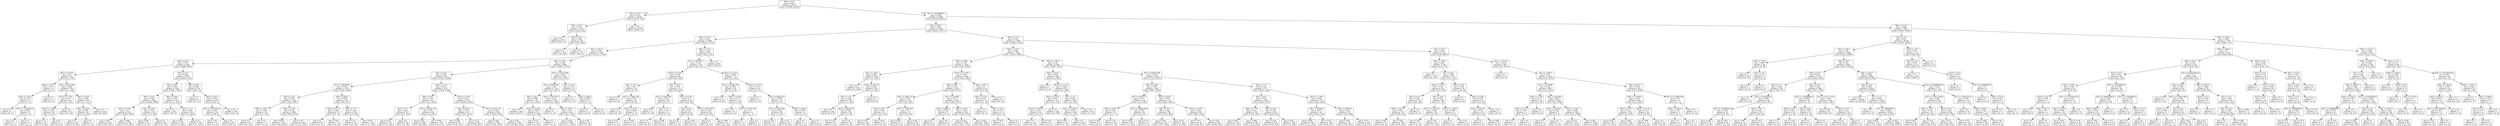 digraph Tree {
node [shape=box] ;
0 [label="X[0] <= 61.0\ngini = 0.435\nsamples = 83151\nvalue = [41986, 89519]"] ;
1 [label="X[5] <= 14.0\ngini = 0.013\nsamples = 20291\nvalue = [31793, 202]"] ;
0 -> 1 [labeldistance=2.5, labelangle=45, headlabel="True"] ;
2 [label="X[6] <= 53.0\ngini = 0.155\nsamples = 1503\nvalue = [2182, 202]"] ;
1 -> 2 ;
3 [label="gini = 0.0\nsamples = 1255\nvalue = [2001, 0]"] ;
2 -> 3 ;
4 [label="X[6] <= 76.0\ngini = 0.498\nsamples = 248\nvalue = [181, 202]"] ;
2 -> 4 ;
5 [label="gini = 0.0\nsamples = 143\nvalue = [0, 202]"] ;
4 -> 5 ;
6 [label="gini = 0.0\nsamples = 105\nvalue = [181, 0]"] ;
4 -> 6 ;
7 [label="gini = 0.0\nsamples = 18788\nvalue = [29611, 0]"] ;
1 -> 7 ;
8 [label="X[3] <= 45166666.0\ngini = 0.184\nsamples = 62860\nvalue = [10193, 89317]"] ;
0 -> 8 [labeldistance=2.5, labelangle=-45, headlabel="False"] ;
9 [label="X[6] <= 987.0\ngini = 0.309\nsamples = 27049\nvalue = [8202, 34737]"] ;
8 -> 9 ;
10 [label="X[6] <= 977.0\ngini = 0.383\nsamples = 14953\nvalue = [6134, 17675]"] ;
9 -> 10 ;
11 [label="X[6] <= 561.0\ngini = 0.358\nsamples = 14321\nvalue = [5312, 17460]"] ;
10 -> 11 ;
12 [label="X[0] <= 62.5\ngini = 0.453\nsamples = 4497\nvalue = [2490, 4690]"] ;
11 -> 12 ;
13 [label="X[10] <= 0.023\ngini = 0.01\nsamples = 736\nvalue = [6, 1174]"] ;
12 -> 13 ;
14 [label="X[6] <= 127.0\ngini = 0.278\nsamples = 6\nvalue = [1, 5]"] ;
13 -> 14 ;
15 [label="X[6] <= 119.0\ngini = 0.375\nsamples = 4\nvalue = [1, 3]"] ;
14 -> 15 ;
16 [label="gini = 0.0\nsamples = 1\nvalue = [0, 1]"] ;
15 -> 16 ;
17 [label="X[7] <= 121609.582\ngini = 0.444\nsamples = 3\nvalue = [1, 2]"] ;
15 -> 17 ;
18 [label="gini = 0.0\nsamples = 1\nvalue = [0, 1]"] ;
17 -> 18 ;
19 [label="gini = 0.5\nsamples = 2\nvalue = [1, 1]"] ;
17 -> 19 ;
20 [label="gini = 0.0\nsamples = 2\nvalue = [0, 2]"] ;
14 -> 20 ;
21 [label="X[3] <= 1572.394\ngini = 0.008\nsamples = 730\nvalue = [5, 1169]"] ;
13 -> 21 ;
22 [label="X[10] <= 1.704\ngini = 0.05\nsamples = 96\nvalue = [4, 152]"] ;
21 -> 22 ;
23 [label="X[10] <= 1.698\ngini = 0.198\nsamples = 20\nvalue = [4, 32]"] ;
22 -> 23 ;
24 [label="gini = 0.111\nsamples = 19\nvalue = [2, 32]"] ;
23 -> 24 ;
25 [label="gini = 0.0\nsamples = 1\nvalue = [2, 0]"] ;
23 -> 25 ;
26 [label="gini = 0.0\nsamples = 76\nvalue = [0, 120]"] ;
22 -> 26 ;
27 [label="X[9] <= 0.032\ngini = 0.002\nsamples = 634\nvalue = [1, 1017]"] ;
21 -> 27 ;
28 [label="X[9] <= 0.032\ngini = 0.028\nsamples = 41\nvalue = [1, 69]"] ;
27 -> 28 ;
29 [label="gini = 0.0\nsamples = 40\nvalue = [0, 69]"] ;
28 -> 29 ;
30 [label="gini = 0.0\nsamples = 1\nvalue = [1, 0]"] ;
28 -> 30 ;
31 [label="gini = 0.0\nsamples = 593\nvalue = [0, 948]"] ;
27 -> 31 ;
32 [label="X[1] <= 4.0\ngini = 0.485\nsamples = 3761\nvalue = [2484, 3516]"] ;
12 -> 32 ;
33 [label="X[8] <= 56.5\ngini = 0.463\nsamples = 3459\nvalue = [2001, 3501]"] ;
32 -> 33 ;
34 [label="X[5] <= 45.5\ngini = 0.498\nsamples = 2444\nvalue = [1840, 2060]"] ;
33 -> 34 ;
35 [label="X[9] <= 0.126\ngini = 0.5\nsamples = 2335\nvalue = [1828, 1896]"] ;
34 -> 35 ;
36 [label="gini = 0.487\nsamples = 1015\nvalue = [674, 931]"] ;
35 -> 36 ;
37 [label="gini = 0.496\nsamples = 1320\nvalue = [1154, 965]"] ;
35 -> 37 ;
38 [label="X[2] <= 156.0\ngini = 0.127\nsamples = 109\nvalue = [12, 164]"] ;
34 -> 38 ;
39 [label="gini = 0.426\nsamples = 24\nvalue = [12, 27]"] ;
38 -> 39 ;
40 [label="gini = 0.0\nsamples = 85\nvalue = [0, 137]"] ;
38 -> 40 ;
41 [label="X[0] <= 159.0\ngini = 0.181\nsamples = 1015\nvalue = [161, 1441]"] ;
33 -> 41 ;
42 [label="gini = 0.0\nsamples = 102\nvalue = [158, 0]"] ;
41 -> 42 ;
43 [label="X[1] <= 1.0\ngini = 0.004\nsamples = 913\nvalue = [3, 1441]"] ;
41 -> 43 ;
44 [label="gini = 0.024\nsamples = 167\nvalue = [3, 248]"] ;
43 -> 44 ;
45 [label="gini = 0.0\nsamples = 746\nvalue = [0, 1193]"] ;
43 -> 45 ;
46 [label="X[6] <= 82.0\ngini = 0.058\nsamples = 302\nvalue = [483, 15]"] ;
32 -> 46 ;
47 [label="gini = 0.0\nsamples = 9\nvalue = [0, 11]"] ;
46 -> 47 ;
48 [label="X[6] <= 142.0\ngini = 0.016\nsamples = 293\nvalue = [483, 4]"] ;
46 -> 48 ;
49 [label="X[3] <= 35333332.0\ngini = 0.045\nsamples = 104\nvalue = [168, 4]"] ;
48 -> 49 ;
50 [label="gini = 0.49\nsamples = 5\nvalue = [3, 4]"] ;
49 -> 50 ;
51 [label="gini = 0.0\nsamples = 99\nvalue = [165, 0]"] ;
49 -> 51 ;
52 [label="gini = 0.0\nsamples = 189\nvalue = [315, 0]"] ;
48 -> 52 ;
53 [label="X[5] <= 170.5\ngini = 0.296\nsamples = 9824\nvalue = [2822, 12770]"] ;
11 -> 53 ;
54 [label="X[5] <= 44.5\ngini = 0.339\nsamples = 8101\nvalue = [2790, 10098]"] ;
53 -> 54 ;
55 [label="X[7] <= 3989.958\ngini = 0.159\nsamples = 2974\nvalue = [410, 4309]"] ;
54 -> 55 ;
56 [label="X[5] <= 22.0\ngini = 0.145\nsamples = 2735\nvalue = [341, 3997]"] ;
55 -> 56 ;
57 [label="X[8] <= 126.5\ngini = 0.016\nsamples = 82\nvalue = [1, 125]"] ;
56 -> 57 ;
58 [label="gini = 0.0\nsamples = 81\nvalue = [0, 125]"] ;
57 -> 58 ;
59 [label="gini = 0.0\nsamples = 1\nvalue = [1, 0]"] ;
57 -> 59 ;
60 [label="X[9] <= 0.137\ngini = 0.148\nsamples = 2653\nvalue = [340, 3872]"] ;
56 -> 60 ;
61 [label="gini = 0.059\nsamples = 1313\nvalue = [64, 2033]"] ;
60 -> 61 ;
62 [label="gini = 0.227\nsamples = 1340\nvalue = [276, 1839]"] ;
60 -> 62 ;
63 [label="X[6] <= 682.0\ngini = 0.297\nsamples = 239\nvalue = [69, 312]"] ;
55 -> 63 ;
64 [label="X[9] <= 0.122\ngini = 0.493\nsamples = 79\nvalue = [55, 70]"] ;
63 -> 64 ;
65 [label="gini = 0.5\nsamples = 64\nvalue = [51, 51]"] ;
64 -> 65 ;
66 [label="gini = 0.287\nsamples = 15\nvalue = [4, 19]"] ;
64 -> 66 ;
67 [label="X[8] <= 77.0\ngini = 0.103\nsamples = 160\nvalue = [14, 242]"] ;
63 -> 67 ;
68 [label="gini = 0.217\nsamples = 59\nvalue = [13, 92]"] ;
67 -> 68 ;
69 [label="gini = 0.013\nsamples = 101\nvalue = [1, 150]"] ;
67 -> 69 ;
70 [label="X[10] <= 0.33\ngini = 0.413\nsamples = 5127\nvalue = [2380, 5789]"] ;
54 -> 70 ;
71 [label="X[8] <= 76.5\ngini = 0.103\nsamples = 815\nvalue = [72, 1244]"] ;
70 -> 71 ;
72 [label="X[4] <= 7.0\ngini = 0.291\nsamples = 197\nvalue = [57, 265]"] ;
71 -> 72 ;
73 [label="gini = 0.319\nsamples = 174\nvalue = [57, 229]"] ;
72 -> 73 ;
74 [label="gini = 0.0\nsamples = 23\nvalue = [0, 36]"] ;
72 -> 74 ;
75 [label="X[7] <= 28481.419\ngini = 0.03\nsamples = 618\nvalue = [15, 979]"] ;
71 -> 75 ;
76 [label="gini = 0.015\nsamples = 499\nvalue = [6, 808]"] ;
75 -> 76 ;
77 [label="gini = 0.095\nsamples = 119\nvalue = [9, 171]"] ;
75 -> 77 ;
78 [label="X[10] <= 0.507\ngini = 0.447\nsamples = 4312\nvalue = [2308, 4545]"] ;
70 -> 78 ;
79 [label="X[6] <= 673.0\ngini = 0.373\nsamples = 917\nvalue = [355, 1078]"] ;
78 -> 79 ;
80 [label="gini = 0.498\nsamples = 250\nvalue = [186, 211]"] ;
79 -> 80 ;
81 [label="gini = 0.273\nsamples = 667\nvalue = [169, 867]"] ;
79 -> 81 ;
82 [label="X[7] <= 4102.741\ngini = 0.461\nsamples = 3395\nvalue = [1953, 3467]"] ;
78 -> 82 ;
83 [label="gini = 0.406\nsamples = 1607\nvalue = [729, 1844]"] ;
82 -> 83 ;
84 [label="gini = 0.49\nsamples = 1788\nvalue = [1224, 1623]"] ;
82 -> 84 ;
85 [label="X[3] <= 31357.498\ngini = 0.023\nsamples = 1723\nvalue = [32, 2672]"] ;
53 -> 85 ;
86 [label="X[3] <= 9026.983\ngini = 0.02\nsamples = 1710\nvalue = [27, 2657]"] ;
85 -> 86 ;
87 [label="X[8] <= 83.5\ngini = 0.006\nsamples = 781\nvalue = [4, 1225]"] ;
86 -> 87 ;
88 [label="gini = 0.0\nsamples = 548\nvalue = [0, 877]"] ;
87 -> 88 ;
89 [label="X[10] <= 6.226\ngini = 0.022\nsamples = 233\nvalue = [4, 348]"] ;
87 -> 89 ;
90 [label="gini = 0.017\nsamples = 231\nvalue = [3, 347]"] ;
89 -> 90 ;
91 [label="gini = 0.5\nsamples = 2\nvalue = [1, 1]"] ;
89 -> 91 ;
92 [label="X[3] <= 9037.471\ngini = 0.031\nsamples = 929\nvalue = [23, 1432]"] ;
86 -> 92 ;
93 [label="gini = 0.0\nsamples = 1\nvalue = [1, 0]"] ;
92 -> 93 ;
94 [label="X[6] <= 955.0\ngini = 0.03\nsamples = 928\nvalue = [22, 1432]"] ;
92 -> 94 ;
95 [label="gini = 0.024\nsamples = 896\nvalue = [17, 1389]"] ;
94 -> 95 ;
96 [label="gini = 0.187\nsamples = 32\nvalue = [5, 43]"] ;
94 -> 96 ;
97 [label="X[4] <= 12.0\ngini = 0.375\nsamples = 13\nvalue = [5, 15]"] ;
85 -> 97 ;
98 [label="gini = 0.0\nsamples = 10\nvalue = [0, 12]"] ;
97 -> 98 ;
99 [label="X[6] <= 848.0\ngini = 0.469\nsamples = 3\nvalue = [5, 3]"] ;
97 -> 99 ;
100 [label="gini = 0.0\nsamples = 1\nvalue = [5, 0]"] ;
99 -> 100 ;
101 [label="gini = 0.0\nsamples = 2\nvalue = [0, 3]"] ;
99 -> 101 ;
102 [label="X[8] <= 131.0\ngini = 0.329\nsamples = 632\nvalue = [822, 215]"] ;
10 -> 102 ;
103 [label="X[7] <= 5679.817\ngini = 0.321\nsamples = 176\nvalue = [54, 215]"] ;
102 -> 103 ;
104 [label="X[10] <= 0.726\ngini = 0.436\nsamples = 99\nvalue = [50, 106]"] ;
103 -> 104 ;
105 [label="X[5] <= 44.5\ngini = 0.24\nsamples = 29\nvalue = [6, 37]"] ;
104 -> 105 ;
106 [label="gini = 0.0\nsamples = 4\nvalue = [0, 4]"] ;
105 -> 106 ;
107 [label="X[3] <= 13882.541\ngini = 0.26\nsamples = 25\nvalue = [6, 33]"] ;
105 -> 107 ;
108 [label="gini = 0.0\nsamples = 10\nvalue = [0, 18]"] ;
107 -> 108 ;
109 [label="X[10] <= 0.457\ngini = 0.408\nsamples = 15\nvalue = [6, 15]"] ;
107 -> 109 ;
110 [label="gini = 0.153\nsamples = 9\nvalue = [1, 11]"] ;
109 -> 110 ;
111 [label="gini = 0.494\nsamples = 6\nvalue = [5, 4]"] ;
109 -> 111 ;
112 [label="X[5] <= 49.5\ngini = 0.476\nsamples = 70\nvalue = [44, 69]"] ;
104 -> 112 ;
113 [label="X[3] <= 5049.756\ngini = 0.239\nsamples = 22\nvalue = [5, 31]"] ;
112 -> 113 ;
114 [label="gini = 0.0\nsamples = 11\nvalue = [0, 19]"] ;
113 -> 114 ;
115 [label="X[4] <= 7.0\ngini = 0.415\nsamples = 11\nvalue = [5, 12]"] ;
113 -> 115 ;
116 [label="gini = 0.0\nsamples = 4\nvalue = [0, 6]"] ;
115 -> 116 ;
117 [label="gini = 0.496\nsamples = 7\nvalue = [5, 6]"] ;
115 -> 117 ;
118 [label="X[9] <= 0.194\ngini = 0.5\nsamples = 48\nvalue = [39, 38]"] ;
112 -> 118 ;
119 [label="X[4] <= 9.0\ngini = 0.367\nsamples = 22\nvalue = [25, 8]"] ;
118 -> 119 ;
120 [label="gini = 0.32\nsamples = 4\nvalue = [1, 4]"] ;
119 -> 120 ;
121 [label="gini = 0.245\nsamples = 18\nvalue = [24, 4]"] ;
119 -> 121 ;
122 [label="X[3] <= 3674.097\ngini = 0.434\nsamples = 26\nvalue = [14, 30]"] ;
118 -> 122 ;
123 [label="gini = 0.0\nsamples = 5\nvalue = [0, 10]"] ;
122 -> 123 ;
124 [label="gini = 0.484\nsamples = 21\nvalue = [14, 20]"] ;
122 -> 124 ;
125 [label="X[10] <= 0.723\ngini = 0.068\nsamples = 77\nvalue = [4, 109]"] ;
103 -> 125 ;
126 [label="X[3] <= 29384.142\ngini = 0.029\nsamples = 45\nvalue = [1, 68]"] ;
125 -> 126 ;
127 [label="gini = 0.0\nsamples = 31\nvalue = [0, 52]"] ;
126 -> 127 ;
128 [label="X[9] <= 0.078\ngini = 0.111\nsamples = 14\nvalue = [1, 16]"] ;
126 -> 128 ;
129 [label="gini = 0.0\nsamples = 12\nvalue = [0, 15]"] ;
128 -> 129 ;
130 [label="X[3] <= 31545.128\ngini = 0.5\nsamples = 2\nvalue = [1, 1]"] ;
128 -> 130 ;
131 [label="gini = 0.0\nsamples = 1\nvalue = [1, 0]"] ;
130 -> 131 ;
132 [label="gini = 0.0\nsamples = 1\nvalue = [0, 1]"] ;
130 -> 132 ;
133 [label="X[10] <= 0.735\ngini = 0.127\nsamples = 32\nvalue = [3, 41]"] ;
125 -> 133 ;
134 [label="gini = 0.0\nsamples = 1\nvalue = [1, 0]"] ;
133 -> 134 ;
135 [label="X[3] <= 9649.827\ngini = 0.089\nsamples = 31\nvalue = [2, 41]"] ;
133 -> 135 ;
136 [label="X[7] <= 5991.596\ngini = 0.049\nsamples = 29\nvalue = [1, 39]"] ;
135 -> 136 ;
137 [label="gini = 0.278\nsamples = 3\nvalue = [1, 5]"] ;
136 -> 137 ;
138 [label="gini = 0.0\nsamples = 26\nvalue = [0, 34]"] ;
136 -> 138 ;
139 [label="X[6] <= 983.0\ngini = 0.444\nsamples = 2\nvalue = [1, 2]"] ;
135 -> 139 ;
140 [label="gini = 0.0\nsamples = 1\nvalue = [1, 0]"] ;
139 -> 140 ;
141 [label="gini = 0.0\nsamples = 1\nvalue = [0, 2]"] ;
139 -> 141 ;
142 [label="gini = 0.0\nsamples = 456\nvalue = [768, 0]"] ;
102 -> 142 ;
143 [label="X[4] <= 17.0\ngini = 0.193\nsamples = 12096\nvalue = [2068, 17062]"] ;
9 -> 143 ;
144 [label="X[8] <= 133.5\ngini = 0.262\nsamples = 7824\nvalue = [1919, 10442]"] ;
143 -> 144 ;
145 [label="X[9] <= 0.068\ngini = 0.144\nsamples = 3522\nvalue = [432, 5090]"] ;
144 -> 145 ;
146 [label="X[2] <= 156.0\ngini = 0.009\nsamples = 1028\nvalue = [7, 1591]"] ;
145 -> 146 ;
147 [label="gini = 0.0\nsamples = 676\nvalue = [0, 1048]"] ;
146 -> 147 ;
148 [label="X[10] <= 38.737\ngini = 0.025\nsamples = 352\nvalue = [7, 543]"] ;
146 -> 148 ;
149 [label="X[4] <= 11.0\ngini = 0.004\nsamples = 349\nvalue = [1, 543]"] ;
148 -> 149 ;
150 [label="gini = 0.0\nsamples = 304\nvalue = [0, 474]"] ;
149 -> 150 ;
151 [label="X[3] <= 5824.755\ngini = 0.028\nsamples = 45\nvalue = [1, 69]"] ;
149 -> 151 ;
152 [label="gini = 0.245\nsamples = 6\nvalue = [1, 6]"] ;
151 -> 152 ;
153 [label="gini = 0.0\nsamples = 39\nvalue = [0, 63]"] ;
151 -> 153 ;
154 [label="gini = 0.0\nsamples = 3\nvalue = [6, 0]"] ;
148 -> 154 ;
155 [label="X[10] <= 51.655\ngini = 0.193\nsamples = 2494\nvalue = [425, 3499]"] ;
145 -> 155 ;
156 [label="X[8] <= 78.5\ngini = 0.187\nsamples = 2470\nvalue = [404, 3477]"] ;
155 -> 156 ;
157 [label="X[3] <= 5646.374\ngini = 0.391\nsamples = 140\nvalue = [58, 160]"] ;
156 -> 157 ;
158 [label="X[5] <= 58.0\ngini = 0.181\nsamples = 83\nvalue = [13, 116]"] ;
157 -> 158 ;
159 [label="gini = 0.074\nsamples = 68\nvalue = [4, 100]"] ;
158 -> 159 ;
160 [label="gini = 0.461\nsamples = 15\nvalue = [9, 16]"] ;
158 -> 160 ;
161 [label="X[7] <= 3768.819\ngini = 0.5\nsamples = 57\nvalue = [45, 44]"] ;
157 -> 161 ;
162 [label="gini = 0.245\nsamples = 9\nvalue = [12, 2]"] ;
161 -> 162 ;
163 [label="gini = 0.493\nsamples = 48\nvalue = [33, 42]"] ;
161 -> 163 ;
164 [label="X[7] <= 124.493\ngini = 0.171\nsamples = 2330\nvalue = [346, 3317]"] ;
156 -> 164 ;
165 [label="X[6] <= 2060.0\ngini = 0.346\nsamples = 6\nvalue = [7, 2]"] ;
164 -> 165 ;
166 [label="gini = 0.0\nsamples = 2\nvalue = [0, 2]"] ;
165 -> 166 ;
167 [label="gini = 0.0\nsamples = 4\nvalue = [7, 0]"] ;
165 -> 167 ;
168 [label="X[8] <= 101.5\ngini = 0.168\nsamples = 2324\nvalue = [339, 3315]"] ;
164 -> 168 ;
169 [label="gini = 0.215\nsamples = 1295\nvalue = [247, 1765]"] ;
168 -> 169 ;
170 [label="gini = 0.106\nsamples = 1029\nvalue = [92, 1550]"] ;
168 -> 170 ;
171 [label="X[8] <= 58.5\ngini = 0.5\nsamples = 24\nvalue = [21, 22]"] ;
155 -> 171 ;
172 [label="X[9] <= 0.135\ngini = 0.437\nsamples = 16\nvalue = [21, 10]"] ;
171 -> 172 ;
173 [label="gini = 0.0\nsamples = 4\nvalue = [0, 7]"] ;
172 -> 173 ;
174 [label="X[8] <= 55.5\ngini = 0.219\nsamples = 12\nvalue = [21, 3]"] ;
172 -> 174 ;
175 [label="gini = 0.397\nsamples = 7\nvalue = [8, 3]"] ;
174 -> 175 ;
176 [label="gini = 0.0\nsamples = 5\nvalue = [13, 0]"] ;
174 -> 176 ;
177 [label="gini = 0.0\nsamples = 8\nvalue = [0, 12]"] ;
171 -> 177 ;
178 [label="X[2] <= 156.0\ngini = 0.34\nsamples = 4302\nvalue = [1487, 5352]"] ;
144 -> 178 ;
179 [label="X[0] <= 253.0\ngini = 0.025\nsamples = 638\nvalue = [13, 999]"] ;
178 -> 179 ;
180 [label="gini = 0.0\nsamples = 1\nvalue = [2, 0]"] ;
179 -> 180 ;
181 [label="X[10] <= 13.125\ngini = 0.022\nsamples = 637\nvalue = [11, 999]"] ;
179 -> 181 ;
182 [label="X[6] <= 2153.0\ngini = 0.06\nsamples = 197\nvalue = [10, 312]"] ;
181 -> 182 ;
183 [label="X[10] <= 9.903\ngini = 0.203\nsamples = 49\nvalue = [10, 77]"] ;
182 -> 183 ;
184 [label="gini = 0.0\nsamples = 43\nvalue = [0, 76]"] ;
183 -> 184 ;
185 [label="gini = 0.165\nsamples = 6\nvalue = [10, 1]"] ;
183 -> 185 ;
186 [label="gini = 0.0\nsamples = 148\nvalue = [0, 235]"] ;
182 -> 186 ;
187 [label="X[1] <= 4.0\ngini = 0.003\nsamples = 440\nvalue = [1, 687]"] ;
181 -> 187 ;
188 [label="X[3] <= 523.033\ngini = 0.005\nsamples = 238\nvalue = [1, 370]"] ;
187 -> 188 ;
189 [label="gini = 0.095\nsamples = 13\nvalue = [1, 19]"] ;
188 -> 189 ;
190 [label="gini = 0.0\nsamples = 225\nvalue = [0, 351]"] ;
188 -> 190 ;
191 [label="gini = 0.0\nsamples = 202\nvalue = [0, 317]"] ;
187 -> 191 ;
192 [label="X[3] <= 48109.369\ngini = 0.378\nsamples = 3664\nvalue = [1474, 4353]"] ;
178 -> 192 ;
193 [label="X[9] <= 0.085\ngini = 0.401\nsamples = 1887\nvalue = [841, 2189]"] ;
192 -> 193 ;
194 [label="X[7] <= 6236.11\ngini = 0.113\nsamples = 136\nvalue = [13, 204]"] ;
193 -> 194 ;
195 [label="X[8] <= 148.5\ngini = 0.219\nsamples = 51\nvalue = [11, 77]"] ;
194 -> 195 ;
196 [label="gini = 0.444\nsamples = 6\nvalue = [6, 3]"] ;
195 -> 196 ;
197 [label="gini = 0.119\nsamples = 45\nvalue = [5, 74]"] ;
195 -> 197 ;
198 [label="X[7] <= 58942.816\ngini = 0.031\nsamples = 85\nvalue = [2, 127]"] ;
194 -> 198 ;
199 [label="gini = 0.016\nsamples = 82\nvalue = [1, 124]"] ;
198 -> 199 ;
200 [label="gini = 0.375\nsamples = 3\nvalue = [1, 3]"] ;
198 -> 200 ;
201 [label="X[8] <= 229.5\ngini = 0.415\nsamples = 1751\nvalue = [828, 1985]"] ;
193 -> 201 ;
202 [label="X[5] <= 57.5\ngini = 0.344\nsamples = 769\nvalue = [273, 962]"] ;
201 -> 202 ;
203 [label="gini = 0.414\nsamples = 576\nvalue = [271, 656]"] ;
202 -> 203 ;
204 [label="gini = 0.013\nsamples = 193\nvalue = [2, 306]"] ;
202 -> 204 ;
205 [label="X[10] <= 0.476\ngini = 0.456\nsamples = 982\nvalue = [555, 1023]"] ;
201 -> 205 ;
206 [label="gini = 0.471\nsamples = 50\nvalue = [49, 30]"] ;
205 -> 206 ;
207 [label="gini = 0.447\nsamples = 932\nvalue = [506, 993]"] ;
205 -> 207 ;
208 [label="X[4] <= 11.0\ngini = 0.35\nsamples = 1777\nvalue = [633, 2164]"] ;
192 -> 208 ;
209 [label="X[5] <= 44.5\ngini = 0.278\nsamples = 1003\nvalue = [268, 1335]"] ;
208 -> 209 ;
210 [label="X[9] <= 0.128\ngini = 0.411\nsamples = 341\nvalue = [163, 401]"] ;
209 -> 210 ;
211 [label="gini = 0.263\nsamples = 132\nvalue = [33, 179]"] ;
210 -> 211 ;
212 [label="gini = 0.466\nsamples = 209\nvalue = [130, 222]"] ;
210 -> 212 ;
213 [label="X[5] <= 56.5\ngini = 0.182\nsamples = 662\nvalue = [105, 934]"] ;
209 -> 213 ;
214 [label="gini = 0.234\nsamples = 478\nvalue = [102, 650]"] ;
213 -> 214 ;
215 [label="gini = 0.021\nsamples = 184\nvalue = [3, 284]"] ;
213 -> 215 ;
216 [label="X[10] <= 1.081\ngini = 0.424\nsamples = 774\nvalue = [365, 829]"] ;
208 -> 216 ;
217 [label="X[6] <= 35030.0\ngini = 0.477\nsamples = 367\nvalue = [222, 343]"] ;
216 -> 217 ;
218 [label="gini = 0.499\nsamples = 199\nvalue = [157, 146]"] ;
217 -> 218 ;
219 [label="gini = 0.373\nsamples = 168\nvalue = [65, 197]"] ;
217 -> 219 ;
220 [label="X[6] <= 68149.0\ngini = 0.351\nsamples = 407\nvalue = [143, 486]"] ;
216 -> 220 ;
221 [label="gini = 0.445\nsamples = 197\nvalue = [104, 207]"] ;
220 -> 221 ;
222 [label="gini = 0.215\nsamples = 210\nvalue = [39, 279]"] ;
220 -> 222 ;
223 [label="X[5] <= 56.5\ngini = 0.043\nsamples = 4272\nvalue = [149, 6620]"] ;
143 -> 223 ;
224 [label="X[0] <= 158.0\ngini = 0.295\nsamples = 395\nvalue = [112, 510]"] ;
223 -> 224 ;
225 [label="gini = 0.0\nsamples = 125\nvalue = [0, 187]"] ;
224 -> 225 ;
226 [label="X[5] <= 48.5\ngini = 0.382\nsamples = 270\nvalue = [112, 323]"] ;
224 -> 226 ;
227 [label="X[10] <= 2.714\ngini = 0.321\nsamples = 231\nvalue = [76, 303]"] ;
226 -> 227 ;
228 [label="X[5] <= 45.5\ngini = 0.425\nsamples = 135\nvalue = [69, 156]"] ;
227 -> 228 ;
229 [label="X[8] <= 1211.5\ngini = 0.427\nsamples = 133\nvalue = [69, 154]"] ;
228 -> 229 ;
230 [label="gini = 0.194\nsamples = 33\nvalue = [41, 5]"] ;
229 -> 230 ;
231 [label="gini = 0.266\nsamples = 100\nvalue = [28, 149]"] ;
229 -> 231 ;
232 [label="gini = 0.0\nsamples = 2\nvalue = [0, 2]"] ;
228 -> 232 ;
233 [label="X[5] <= 45.5\ngini = 0.087\nsamples = 96\nvalue = [7, 147]"] ;
227 -> 233 ;
234 [label="X[7] <= 1138.427\ngini = 0.066\nsamples = 92\nvalue = [5, 142]"] ;
233 -> 234 ;
235 [label="gini = 0.291\nsamples = 11\nvalue = [3, 14]"] ;
234 -> 235 ;
236 [label="gini = 0.03\nsamples = 81\nvalue = [2, 128]"] ;
234 -> 236 ;
237 [label="X[10] <= 15.243\ngini = 0.408\nsamples = 4\nvalue = [2, 5]"] ;
233 -> 237 ;
238 [label="gini = 0.0\nsamples = 1\nvalue = [2, 0]"] ;
237 -> 238 ;
239 [label="gini = 0.0\nsamples = 3\nvalue = [0, 5]"] ;
237 -> 239 ;
240 [label="X[8] <= 55.5\ngini = 0.459\nsamples = 39\nvalue = [36, 20]"] ;
226 -> 240 ;
241 [label="gini = 0.0\nsamples = 5\nvalue = [0, 8]"] ;
240 -> 241 ;
242 [label="X[9] <= 0.203\ngini = 0.375\nsamples = 34\nvalue = [36, 12]"] ;
240 -> 242 ;
243 [label="X[3] <= 246.127\ngini = 0.34\nsamples = 32\nvalue = [36, 10]"] ;
242 -> 243 ;
244 [label="gini = 0.0\nsamples = 2\nvalue = [0, 2]"] ;
243 -> 244 ;
245 [label="gini = 0.298\nsamples = 30\nvalue = [36, 8]"] ;
243 -> 245 ;
246 [label="gini = 0.0\nsamples = 2\nvalue = [0, 2]"] ;
242 -> 246 ;
247 [label="X[3] <= 172.091\ngini = 0.012\nsamples = 3877\nvalue = [37, 6110]"] ;
223 -> 247 ;
248 [label="gini = 0.0\nsamples = 2\nvalue = [4, 0]"] ;
247 -> 248 ;
249 [label="X[5] <= 1048.0\ngini = 0.011\nsamples = 3875\nvalue = [33, 6110]"] ;
247 -> 249 ;
250 [label="X[7] <= 257.008\ngini = 0.007\nsamples = 3037\nvalue = [17, 4814]"] ;
249 -> 250 ;
251 [label="X[9] <= 0.148\ngini = 0.111\nsamples = 10\nvalue = [1, 16]"] ;
250 -> 251 ;
252 [label="X[9] <= 0.125\ngini = 0.219\nsamples = 5\nvalue = [1, 7]"] ;
251 -> 252 ;
253 [label="gini = 0.0\nsamples = 4\nvalue = [0, 7]"] ;
252 -> 253 ;
254 [label="gini = 0.0\nsamples = 1\nvalue = [1, 0]"] ;
252 -> 254 ;
255 [label="gini = 0.0\nsamples = 5\nvalue = [0, 9]"] ;
251 -> 255 ;
256 [label="X[3] <= 264.996\ngini = 0.007\nsamples = 3027\nvalue = [16, 4798]"] ;
250 -> 256 ;
257 [label="X[3] <= 252.895\ngini = 0.444\nsamples = 3\nvalue = [1, 2]"] ;
256 -> 257 ;
258 [label="gini = 0.0\nsamples = 2\nvalue = [0, 2]"] ;
257 -> 258 ;
259 [label="gini = 0.0\nsamples = 1\nvalue = [1, 0]"] ;
257 -> 259 ;
260 [label="X[9] <= 0.106\ngini = 0.006\nsamples = 3024\nvalue = [15, 4796]"] ;
256 -> 260 ;
261 [label="gini = 0.013\nsamples = 1371\nvalue = [14, 2201]"] ;
260 -> 261 ;
262 [label="gini = 0.001\nsamples = 1653\nvalue = [1, 2595]"] ;
260 -> 262 ;
263 [label="X[8] <= 615.0\ngini = 0.024\nsamples = 838\nvalue = [16, 1296]"] ;
249 -> 263 ;
264 [label="X[6] <= 10158.0\ngini = 0.018\nsamples = 829\nvalue = [12, 1283]"] ;
263 -> 264 ;
265 [label="X[10] <= 0.78\ngini = 0.013\nsamples = 784\nvalue = [8, 1219]"] ;
264 -> 265 ;
266 [label="gini = 0.076\nsamples = 80\nvalue = [5, 122]"] ;
265 -> 266 ;
267 [label="gini = 0.005\nsamples = 704\nvalue = [3, 1097]"] ;
265 -> 267 ;
268 [label="X[10] <= 15.312\ngini = 0.111\nsamples = 45\nvalue = [4, 64]"] ;
264 -> 268 ;
269 [label="gini = 0.346\nsamples = 11\nvalue = [4, 14]"] ;
268 -> 269 ;
270 [label="gini = 0.0\nsamples = 34\nvalue = [0, 50]"] ;
268 -> 270 ;
271 [label="X[7] <= 216490.992\ngini = 0.36\nsamples = 9\nvalue = [4, 13]"] ;
263 -> 271 ;
272 [label="X[8] <= 1058.5\ngini = 0.32\nsamples = 3\nvalue = [4, 1]"] ;
271 -> 272 ;
273 [label="gini = 0.0\nsamples = 2\nvalue = [4, 0]"] ;
272 -> 273 ;
274 [label="gini = 0.0\nsamples = 1\nvalue = [0, 1]"] ;
272 -> 274 ;
275 [label="gini = 0.0\nsamples = 6\nvalue = [0, 12]"] ;
271 -> 275 ;
276 [label="X[8] <= 412.5\ngini = 0.068\nsamples = 35811\nvalue = [1991, 54580]"] ;
8 -> 276 ;
277 [label="X[1] <= 4.0\ngini = 0.037\nsamples = 34106\nvalue = [1025, 52909]"] ;
276 -> 277 ;
278 [label="X[0] <= 158.5\ngini = 0.03\nsamples = 33963\nvalue = [816, 52883]"] ;
277 -> 278 ;
279 [label="X[6] <= 156.0\ngini = 0.059\nsamples = 46\nvalue = [2, 64]"] ;
278 -> 279 ;
280 [label="gini = 0.0\nsamples = 39\nvalue = [0, 58]"] ;
279 -> 280 ;
281 [label="X[1] <= 1.0\ngini = 0.375\nsamples = 7\nvalue = [2, 6]"] ;
279 -> 281 ;
282 [label="gini = 0.0\nsamples = 2\nvalue = [2, 0]"] ;
281 -> 282 ;
283 [label="gini = 0.0\nsamples = 5\nvalue = [0, 6]"] ;
281 -> 283 ;
284 [label="X[8] <= 54.5\ngini = 0.03\nsamples = 33917\nvalue = [814, 52819]"] ;
278 -> 284 ;
285 [label="X[6] <= 80.0\ngini = 0.415\nsamples = 1291\nvalue = [606, 1459]"] ;
284 -> 285 ;
286 [label="X[6] <= 77.5\ngini = 0.496\nsamples = 195\nvalue = [149, 177]"] ;
285 -> 286 ;
287 [label="gini = 0.0\nsamples = 7\nvalue = [0, 13]"] ;
286 -> 287 ;
288 [label="X[3] <= 91000000.0\ngini = 0.499\nsamples = 188\nvalue = [149, 164]"] ;
286 -> 288 ;
289 [label="X[3] <= 57200000.0\ngini = 0.444\nsamples = 81\nvalue = [41, 82]"] ;
288 -> 289 ;
290 [label="gini = 0.368\nsamples = 25\nvalue = [9, 28]"] ;
289 -> 290 ;
291 [label="gini = 0.467\nsamples = 56\nvalue = [32, 54]"] ;
289 -> 291 ;
292 [label="X[10] <= 0.0\ngini = 0.491\nsamples = 107\nvalue = [108, 82]"] ;
288 -> 292 ;
293 [label="gini = 0.499\nsamples = 31\nvalue = [26, 29]"] ;
292 -> 293 ;
294 [label="gini = 0.477\nsamples = 76\nvalue = [82, 53]"] ;
292 -> 294 ;
295 [label="X[8] <= 51.5\ngini = 0.387\nsamples = 1096\nvalue = [457, 1282]"] ;
285 -> 295 ;
296 [label="X[3] <= 105666664.0\ngini = 0.096\nsamples = 47\nvalue = [4, 75]"] ;
295 -> 296 ;
297 [label="X[10] <= 0.0\ngini = 0.063\nsamples = 34\nvalue = [2, 59]"] ;
296 -> 297 ;
298 [label="gini = 0.0\nsamples = 19\nvalue = [0, 31]"] ;
297 -> 298 ;
299 [label="gini = 0.124\nsamples = 15\nvalue = [2, 28]"] ;
297 -> 299 ;
300 [label="X[8] <= 42.0\ngini = 0.198\nsamples = 13\nvalue = [2, 16]"] ;
296 -> 300 ;
301 [label="gini = 0.5\nsamples = 2\nvalue = [2, 2]"] ;
300 -> 301 ;
302 [label="gini = 0.0\nsamples = 11\nvalue = [0, 14]"] ;
300 -> 302 ;
303 [label="X[3] <= 47111110.0\ngini = 0.397\nsamples = 1049\nvalue = [453, 1207]"] ;
295 -> 303 ;
304 [label="gini = 0.349\nsamples = 271\nvalue = [96, 331]"] ;
303 -> 304 ;
305 [label="X[8] <= 53.0\ngini = 0.411\nsamples = 778\nvalue = [357, 876]"] ;
303 -> 305 ;
306 [label="gini = 0.411\nsamples = 777\nvalue = [356, 876]"] ;
305 -> 306 ;
307 [label="gini = 0.0\nsamples = 1\nvalue = [1, 0]"] ;
305 -> 307 ;
308 [label="X[8] <= 100.5\ngini = 0.008\nsamples = 32626\nvalue = [208, 51360]"] ;
284 -> 308 ;
309 [label="X[8] <= 63.5\ngini = 0.002\nsamples = 31914\nvalue = [47, 50387]"] ;
308 -> 309 ;
310 [label="gini = 0.0\nsamples = 18478\nvalue = [0, 29178]"] ;
309 -> 310 ;
311 [label="X[1] <= 1.0\ngini = 0.004\nsamples = 13436\nvalue = [47, 21209]"] ;
309 -> 311 ;
312 [label="gini = 0.0\nsamples = 1\nvalue = [2, 0]"] ;
311 -> 312 ;
313 [label="X[3] <= 79600000.0\ngini = 0.004\nsamples = 13435\nvalue = [45, 21209]"] ;
311 -> 313 ;
314 [label="gini = 0.026\nsamples = 772\nvalue = [16, 1199]"] ;
313 -> 314 ;
315 [label="gini = 0.003\nsamples = 12663\nvalue = [29, 20010]"] ;
313 -> 315 ;
316 [label="X[3] <= 629666656.0\ngini = 0.244\nsamples = 712\nvalue = [161, 973]"] ;
308 -> 316 ;
317 [label="X[3] <= 179111104.0\ngini = 0.269\nsamples = 597\nvalue = [152, 797]"] ;
316 -> 317 ;
318 [label="X[8] <= 107.5\ngini = 0.195\nsamples = 191\nvalue = [32, 261]"] ;
317 -> 318 ;
319 [label="gini = 0.087\nsamples = 28\nvalue = [2, 42]"] ;
318 -> 319 ;
320 [label="gini = 0.212\nsamples = 163\nvalue = [30, 219]"] ;
318 -> 320 ;
321 [label="X[10] <= 0.0\ngini = 0.299\nsamples = 406\nvalue = [120, 536]"] ;
317 -> 321 ;
322 [label="gini = 0.271\nsamples = 305\nvalue = [80, 416]"] ;
321 -> 322 ;
323 [label="gini = 0.375\nsamples = 101\nvalue = [40, 120]"] ;
321 -> 323 ;
324 [label="X[3] <= 709333312.0\ngini = 0.093\nsamples = 115\nvalue = [9, 176]"] ;
316 -> 324 ;
325 [label="gini = 0.0\nsamples = 42\nvalue = [0, 71]"] ;
324 -> 325 ;
326 [label="X[8] <= 399.5\ngini = 0.145\nsamples = 73\nvalue = [9, 105]"] ;
324 -> 326 ;
327 [label="gini = 0.092\nsamples = 68\nvalue = [5, 99]"] ;
326 -> 327 ;
328 [label="gini = 0.48\nsamples = 5\nvalue = [4, 6]"] ;
326 -> 328 ;
329 [label="X[10] <= 0.0\ngini = 0.197\nsamples = 143\nvalue = [209, 26]"] ;
277 -> 329 ;
330 [label="X[6] <= 97.0\ngini = 0.079\nsamples = 131\nvalue = [209, 9]"] ;
329 -> 330 ;
331 [label="gini = 0.0\nsamples = 122\nvalue = [206, 0]"] ;
330 -> 331 ;
332 [label="X[10] <= 0.0\ngini = 0.375\nsamples = 9\nvalue = [3, 9]"] ;
330 -> 332 ;
333 [label="gini = 0.0\nsamples = 4\nvalue = [0, 6]"] ;
332 -> 333 ;
334 [label="X[3] <= 103999992.0\ngini = 0.5\nsamples = 5\nvalue = [3, 3]"] ;
332 -> 334 ;
335 [label="gini = 0.0\nsamples = 1\nvalue = [0, 1]"] ;
334 -> 335 ;
336 [label="X[6] <= 370.0\ngini = 0.48\nsamples = 4\nvalue = [3, 2]"] ;
334 -> 336 ;
337 [label="gini = 0.375\nsamples = 3\nvalue = [3, 1]"] ;
336 -> 337 ;
338 [label="gini = 0.0\nsamples = 1\nvalue = [0, 1]"] ;
336 -> 338 ;
339 [label="gini = 0.0\nsamples = 12\nvalue = [0, 17]"] ;
329 -> 339 ;
340 [label="X[6] <= 1069.0\ngini = 0.464\nsamples = 1705\nvalue = [966, 1671]"] ;
276 -> 340 ;
341 [label="X[6] <= 1065.0\ngini = 0.5\nsamples = 831\nvalue = [644, 649]"] ;
340 -> 341 ;
342 [label="X[8] <= 527.5\ngini = 0.497\nsamples = 764\nvalue = [540, 635]"] ;
341 -> 342 ;
343 [label="X[10] <= 0.0\ngini = 0.401\nsamples = 108\nvalue = [46, 120]"] ;
342 -> 343 ;
344 [label="X[8] <= 430.0\ngini = 0.362\nsamples = 62\nvalue = [23, 74]"] ;
343 -> 344 ;
345 [label="X[10] <= 0.0\ngini = 0.165\nsamples = 7\nvalue = [10, 1]"] ;
344 -> 345 ;
346 [label="gini = 0.0\nsamples = 5\nvalue = [9, 0]"] ;
345 -> 346 ;
347 [label="X[8] <= 421.5\ngini = 0.5\nsamples = 2\nvalue = [1, 1]"] ;
345 -> 347 ;
348 [label="gini = 0.0\nsamples = 1\nvalue = [0, 1]"] ;
347 -> 348 ;
349 [label="gini = 0.0\nsamples = 1\nvalue = [1, 0]"] ;
347 -> 349 ;
350 [label="X[3] <= 1333333312.0\ngini = 0.257\nsamples = 55\nvalue = [13, 73]"] ;
344 -> 350 ;
351 [label="X[6] <= 924.0\ngini = 0.306\nsamples = 44\nvalue = [13, 56]"] ;
350 -> 351 ;
352 [label="gini = 0.453\nsamples = 15\nvalue = [9, 17]"] ;
351 -> 352 ;
353 [label="gini = 0.169\nsamples = 29\nvalue = [4, 39]"] ;
351 -> 353 ;
354 [label="gini = 0.0\nsamples = 11\nvalue = [0, 17]"] ;
350 -> 354 ;
355 [label="X[3] <= 412000000.0\ngini = 0.444\nsamples = 46\nvalue = [23, 46]"] ;
343 -> 355 ;
356 [label="X[3] <= 404000000.0\ngini = 0.464\nsamples = 41\nvalue = [22, 38]"] ;
355 -> 356 ;
357 [label="X[6] <= 941.0\ngini = 0.444\nsamples = 38\nvalue = [19, 38]"] ;
356 -> 357 ;
358 [label="gini = 0.381\nsamples = 25\nvalue = [10, 29]"] ;
357 -> 358 ;
359 [label="gini = 0.5\nsamples = 13\nvalue = [9, 9]"] ;
357 -> 359 ;
360 [label="gini = 0.0\nsamples = 3\nvalue = [3, 0]"] ;
356 -> 360 ;
361 [label="X[3] <= 415600000.0\ngini = 0.198\nsamples = 5\nvalue = [1, 8]"] ;
355 -> 361 ;
362 [label="gini = 0.0\nsamples = 2\nvalue = [0, 4]"] ;
361 -> 362 ;
363 [label="X[8] <= 521.0\ngini = 0.32\nsamples = 3\nvalue = [1, 4]"] ;
361 -> 363 ;
364 [label="gini = 0.0\nsamples = 1\nvalue = [1, 0]"] ;
363 -> 364 ;
365 [label="gini = 0.0\nsamples = 2\nvalue = [0, 4]"] ;
363 -> 365 ;
366 [label="X[3] <= 406254544.0\ngini = 0.5\nsamples = 656\nvalue = [494, 515]"] ;
342 -> 366 ;
367 [label="X[8] <= 530.5\ngini = 0.466\nsamples = 99\nvalue = [89, 52]"] ;
366 -> 367 ;
368 [label="gini = 0.0\nsamples = 1\nvalue = [1, 0]"] ;
367 -> 368 ;
369 [label="X[3] <= 177641736.0\ngini = 0.467\nsamples = 98\nvalue = [88, 52]"] ;
367 -> 369 ;
370 [label="X[10] <= 0.0\ngini = 0.245\nsamples = 4\nvalue = [6, 1]"] ;
369 -> 370 ;
371 [label="gini = 0.0\nsamples = 2\nvalue = [5, 0]"] ;
370 -> 371 ;
372 [label="gini = 0.5\nsamples = 2\nvalue = [1, 1]"] ;
370 -> 372 ;
373 [label="X[1] <= 4.0\ngini = 0.473\nsamples = 94\nvalue = [82, 51]"] ;
369 -> 373 ;
374 [label="gini = 0.46\nsamples = 89\nvalue = [82, 46]"] ;
373 -> 374 ;
375 [label="gini = 0.0\nsamples = 5\nvalue = [0, 5]"] ;
373 -> 375 ;
376 [label="X[6] <= 1057.0\ngini = 0.498\nsamples = 557\nvalue = [405, 463]"] ;
366 -> 376 ;
377 [label="X[10] <= 0.0\ngini = 0.444\nsamples = 2\nvalue = [2, 1]"] ;
376 -> 377 ;
378 [label="gini = 0.0\nsamples = 1\nvalue = [2, 0]"] ;
377 -> 378 ;
379 [label="gini = 0.0\nsamples = 1\nvalue = [0, 1]"] ;
377 -> 379 ;
380 [label="X[1] <= 4.0\ngini = 0.498\nsamples = 555\nvalue = [403, 462]"] ;
376 -> 380 ;
381 [label="X[8] <= 530.5\ngini = 0.497\nsamples = 552\nvalue = [398, 460]"] ;
380 -> 381 ;
382 [label="gini = 0.0\nsamples = 1\nvalue = [0, 2]"] ;
381 -> 382 ;
383 [label="gini = 0.498\nsamples = 551\nvalue = [398, 458]"] ;
381 -> 383 ;
384 [label="gini = 0.408\nsamples = 3\nvalue = [5, 2]"] ;
380 -> 384 ;
385 [label="X[10] <= 0.0\ngini = 0.209\nsamples = 67\nvalue = [104, 14]"] ;
341 -> 385 ;
386 [label="X[10] <= 0.0\ngini = 0.112\nsamples = 34\nvalue = [63, 4]"] ;
385 -> 386 ;
387 [label="gini = 0.5\nsamples = 2\nvalue = [1, 1]"] ;
386 -> 387 ;
388 [label="X[10] <= 0.0\ngini = 0.088\nsamples = 32\nvalue = [62, 3]"] ;
386 -> 388 ;
389 [label="X[10] <= 0.0\ngini = 0.17\nsamples = 18\nvalue = [29, 3]"] ;
388 -> 389 ;
390 [label="gini = 0.0\nsamples = 13\nvalue = [22, 0]"] ;
389 -> 390 ;
391 [label="gini = 0.42\nsamples = 5\nvalue = [7, 3]"] ;
389 -> 391 ;
392 [label="gini = 0.0\nsamples = 14\nvalue = [33, 0]"] ;
388 -> 392 ;
393 [label="X[8] <= 533.5\ngini = 0.315\nsamples = 33\nvalue = [41, 10]"] ;
385 -> 393 ;
394 [label="X[10] <= 0.0\ngini = 0.295\nsamples = 32\nvalue = [41, 9]"] ;
393 -> 394 ;
395 [label="X[10] <= 0.0\ngini = 0.3\nsamples = 31\nvalue = [40, 9]"] ;
394 -> 395 ;
396 [label="X[3] <= 450088880.0\ngini = 0.283\nsamples = 25\nvalue = [34, 7]"] ;
395 -> 396 ;
397 [label="gini = 0.272\nsamples = 21\nvalue = [31, 6]"] ;
396 -> 397 ;
398 [label="gini = 0.375\nsamples = 4\nvalue = [3, 1]"] ;
396 -> 398 ;
399 [label="gini = 0.375\nsamples = 6\nvalue = [6, 2]"] ;
395 -> 399 ;
400 [label="gini = 0.0\nsamples = 1\nvalue = [1, 0]"] ;
394 -> 400 ;
401 [label="gini = 0.0\nsamples = 1\nvalue = [0, 1]"] ;
393 -> 401 ;
402 [label="X[8] <= 1221.0\ngini = 0.364\nsamples = 874\nvalue = [322, 1022]"] ;
340 -> 402 ;
403 [label="X[6] <= 2729.0\ngini = 0.385\nsamples = 786\nvalue = [314, 894]"] ;
402 -> 403 ;
404 [label="X[1] <= 4.0\ngini = 0.391\nsamples = 768\nvalue = [314, 865]"] ;
403 -> 404 ;
405 [label="X[6] <= 1094.0\ngini = 0.392\nsamples = 763\nvalue = [314, 859]"] ;
404 -> 405 ;
406 [label="X[6] <= 1079.0\ngini = 0.139\nsamples = 27\nvalue = [3, 37]"] ;
405 -> 406 ;
407 [label="X[3] <= 428800000.0\ngini = 0.355\nsamples = 8\nvalue = [3, 10]"] ;
406 -> 407 ;
408 [label="gini = 0.0\nsamples = 2\nvalue = [0, 3]"] ;
407 -> 408 ;
409 [label="gini = 0.42\nsamples = 6\nvalue = [3, 7]"] ;
407 -> 409 ;
410 [label="gini = 0.0\nsamples = 19\nvalue = [0, 27]"] ;
406 -> 410 ;
411 [label="X[3] <= 813656544.0\ngini = 0.398\nsamples = 736\nvalue = [311, 822]"] ;
405 -> 411 ;
412 [label="X[10] <= 0.0\ngini = 0.436\nsamples = 430\nvalue = [215, 455]"] ;
411 -> 412 ;
413 [label="gini = 0.434\nsamples = 429\nvalue = [212, 455]"] ;
412 -> 413 ;
414 [label="gini = 0.0\nsamples = 1\nvalue = [3, 0]"] ;
412 -> 414 ;
415 [label="X[8] <= 1015.5\ngini = 0.329\nsamples = 306\nvalue = [96, 367]"] ;
411 -> 415 ;
416 [label="gini = 0.288\nsamples = 226\nvalue = [61, 288]"] ;
415 -> 416 ;
417 [label="gini = 0.426\nsamples = 80\nvalue = [35, 79]"] ;
415 -> 417 ;
418 [label="gini = 0.0\nsamples = 5\nvalue = [0, 6]"] ;
404 -> 418 ;
419 [label="gini = 0.0\nsamples = 18\nvalue = [0, 29]"] ;
403 -> 419 ;
420 [label="X[10] <= 0.0\ngini = 0.111\nsamples = 88\nvalue = [8, 128]"] ;
402 -> 420 ;
421 [label="X[6] <= 2749.0\ngini = 0.298\nsamples = 8\nvalue = [2, 9]"] ;
420 -> 421 ;
422 [label="gini = 0.0\nsamples = 4\nvalue = [0, 6]"] ;
421 -> 422 ;
423 [label="X[10] <= 0.0\ngini = 0.48\nsamples = 4\nvalue = [2, 3]"] ;
421 -> 423 ;
424 [label="gini = 0.0\nsamples = 1\nvalue = [0, 1]"] ;
423 -> 424 ;
425 [label="X[6] <= 2778.0\ngini = 0.5\nsamples = 3\nvalue = [2, 2]"] ;
423 -> 425 ;
426 [label="gini = 0.0\nsamples = 1\nvalue = [2, 0]"] ;
425 -> 426 ;
427 [label="gini = 0.0\nsamples = 2\nvalue = [0, 2]"] ;
425 -> 427 ;
428 [label="X[3] <= 1025345440.0\ngini = 0.091\nsamples = 80\nvalue = [6, 119]"] ;
420 -> 428 ;
429 [label="X[8] <= 1346.0\ngini = 0.219\nsamples = 24\nvalue = [5, 35]"] ;
428 -> 429 ;
430 [label="X[6] <= 2672.0\ngini = 0.401\nsamples = 12\nvalue = [5, 13]"] ;
429 -> 430 ;
431 [label="X[3] <= 991163648.0\ngini = 0.231\nsamples = 11\nvalue = [2, 13]"] ;
430 -> 431 ;
432 [label="gini = 0.133\nsamples = 10\nvalue = [1, 13]"] ;
431 -> 432 ;
433 [label="gini = 0.0\nsamples = 1\nvalue = [1, 0]"] ;
431 -> 433 ;
434 [label="gini = 0.0\nsamples = 1\nvalue = [3, 0]"] ;
430 -> 434 ;
435 [label="gini = 0.0\nsamples = 12\nvalue = [0, 22]"] ;
429 -> 435 ;
436 [label="X[8] <= 1497.5\ngini = 0.023\nsamples = 56\nvalue = [1, 84]"] ;
428 -> 436 ;
437 [label="gini = 0.0\nsamples = 52\nvalue = [0, 77]"] ;
436 -> 437 ;
438 [label="X[8] <= 1498.5\ngini = 0.219\nsamples = 4\nvalue = [1, 7]"] ;
436 -> 438 ;
439 [label="X[10] <= 0.0\ngini = 0.375\nsamples = 2\nvalue = [1, 3]"] ;
438 -> 439 ;
440 [label="gini = 0.0\nsamples = 1\nvalue = [1, 0]"] ;
439 -> 440 ;
441 [label="gini = 0.0\nsamples = 1\nvalue = [0, 3]"] ;
439 -> 441 ;
442 [label="gini = 0.0\nsamples = 2\nvalue = [0, 4]"] ;
438 -> 442 ;
}